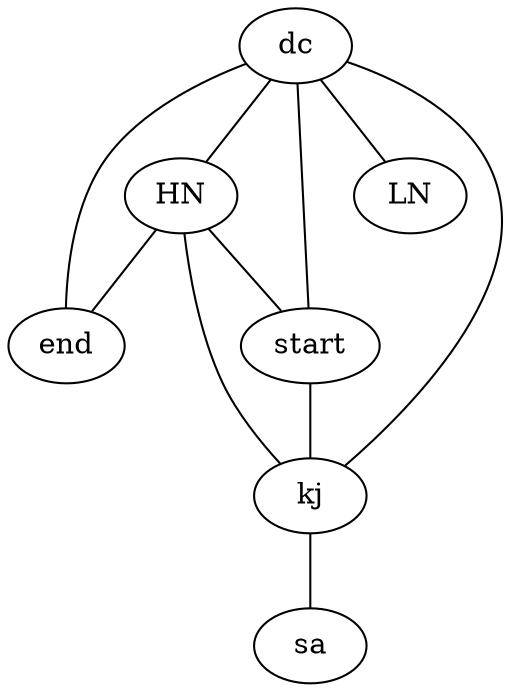 strict graph G {
  "dc" -- "end";
  "dc" -- "start";
  "dc" -- "HN";
  "dc" -- "LN";
  "dc" -- "kj";
  "HN" -- "start";
  "HN" -- "dc";
  "HN" -- "end";
  "HN" -- "kj";
  "start" -- "HN";
  "start" -- "kj";
  "start" -- "dc";
  "LN" -- "dc";
  "kj" -- "start";
  "kj" -- "sa";
  "kj" -- "HN";
  "kj" -- "dc";
  "sa" -- "kj";
  "end" -- "dc";
  "end" -- "HN";
}
